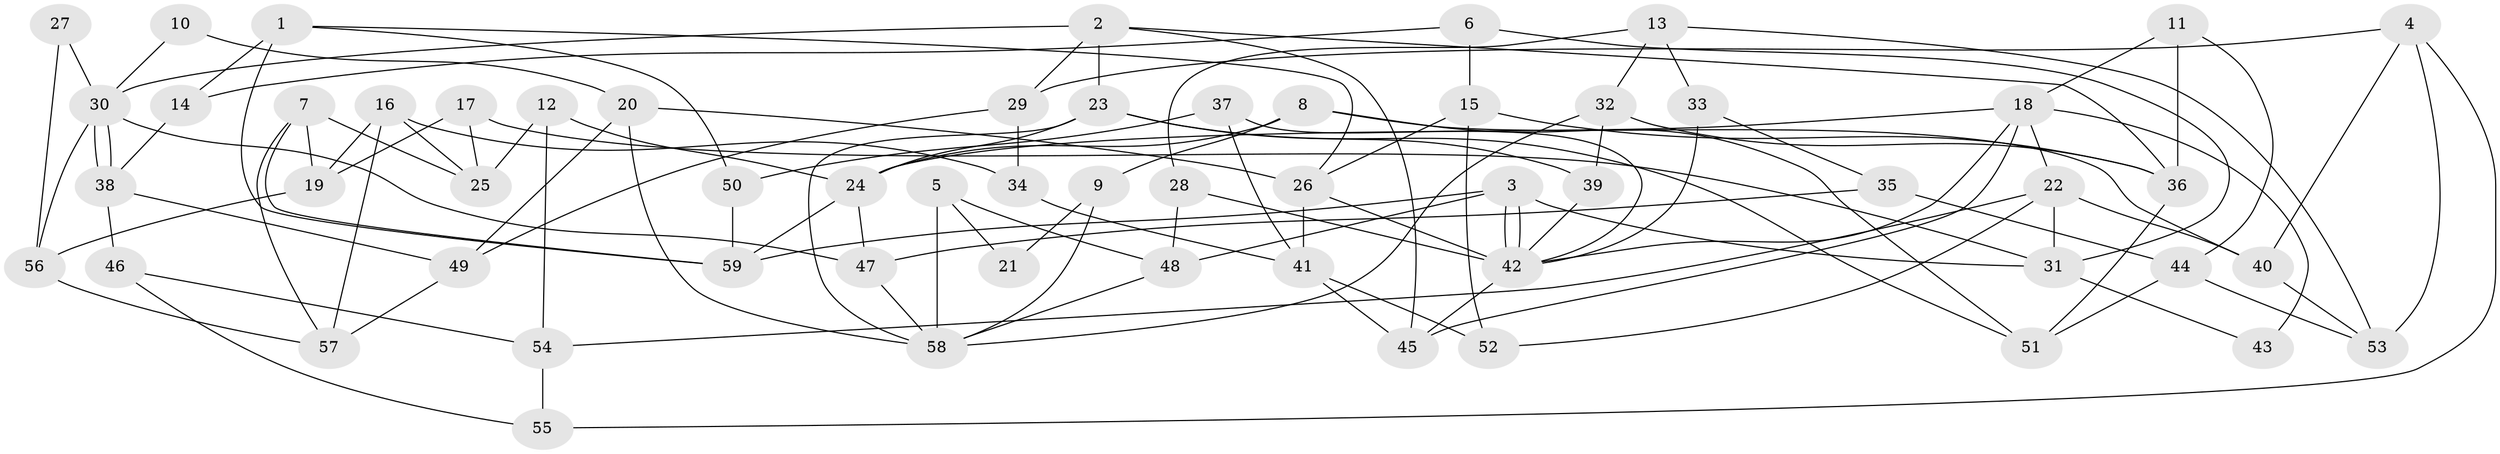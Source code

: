 // coarse degree distribution, {7: 0.11428571428571428, 5: 0.08571428571428572, 10: 0.05714285714285714, 4: 0.2571428571428571, 3: 0.2571428571428571, 6: 0.11428571428571428, 12: 0.02857142857142857, 2: 0.05714285714285714, 8: 0.02857142857142857}
// Generated by graph-tools (version 1.1) at 2025/18/03/04/25 18:18:30]
// undirected, 59 vertices, 118 edges
graph export_dot {
graph [start="1"]
  node [color=gray90,style=filled];
  1;
  2;
  3;
  4;
  5;
  6;
  7;
  8;
  9;
  10;
  11;
  12;
  13;
  14;
  15;
  16;
  17;
  18;
  19;
  20;
  21;
  22;
  23;
  24;
  25;
  26;
  27;
  28;
  29;
  30;
  31;
  32;
  33;
  34;
  35;
  36;
  37;
  38;
  39;
  40;
  41;
  42;
  43;
  44;
  45;
  46;
  47;
  48;
  49;
  50;
  51;
  52;
  53;
  54;
  55;
  56;
  57;
  58;
  59;
  1 -- 59;
  1 -- 26;
  1 -- 14;
  1 -- 50;
  2 -- 30;
  2 -- 45;
  2 -- 23;
  2 -- 29;
  2 -- 36;
  3 -- 31;
  3 -- 42;
  3 -- 42;
  3 -- 48;
  3 -- 59;
  4 -- 40;
  4 -- 53;
  4 -- 29;
  4 -- 55;
  5 -- 48;
  5 -- 58;
  5 -- 21;
  6 -- 15;
  6 -- 14;
  6 -- 31;
  7 -- 25;
  7 -- 59;
  7 -- 19;
  7 -- 57;
  8 -- 24;
  8 -- 51;
  8 -- 9;
  8 -- 40;
  9 -- 58;
  9 -- 21;
  10 -- 20;
  10 -- 30;
  11 -- 36;
  11 -- 44;
  11 -- 18;
  12 -- 54;
  12 -- 25;
  12 -- 24;
  13 -- 32;
  13 -- 28;
  13 -- 33;
  13 -- 53;
  14 -- 38;
  15 -- 36;
  15 -- 52;
  15 -- 26;
  16 -- 34;
  16 -- 57;
  16 -- 19;
  16 -- 25;
  17 -- 31;
  17 -- 19;
  17 -- 25;
  18 -- 42;
  18 -- 22;
  18 -- 24;
  18 -- 43;
  18 -- 45;
  19 -- 56;
  20 -- 58;
  20 -- 26;
  20 -- 49;
  22 -- 40;
  22 -- 31;
  22 -- 52;
  22 -- 54;
  23 -- 24;
  23 -- 39;
  23 -- 51;
  23 -- 58;
  24 -- 47;
  24 -- 59;
  26 -- 41;
  26 -- 42;
  27 -- 56;
  27 -- 30;
  28 -- 42;
  28 -- 48;
  29 -- 34;
  29 -- 49;
  30 -- 38;
  30 -- 38;
  30 -- 56;
  30 -- 47;
  31 -- 43;
  32 -- 58;
  32 -- 39;
  32 -- 36;
  33 -- 42;
  33 -- 35;
  34 -- 41;
  35 -- 47;
  35 -- 44;
  36 -- 51;
  37 -- 50;
  37 -- 42;
  37 -- 41;
  38 -- 49;
  38 -- 46;
  39 -- 42;
  40 -- 53;
  41 -- 45;
  41 -- 52;
  42 -- 45;
  44 -- 51;
  44 -- 53;
  46 -- 55;
  46 -- 54;
  47 -- 58;
  48 -- 58;
  49 -- 57;
  50 -- 59;
  54 -- 55;
  56 -- 57;
}
